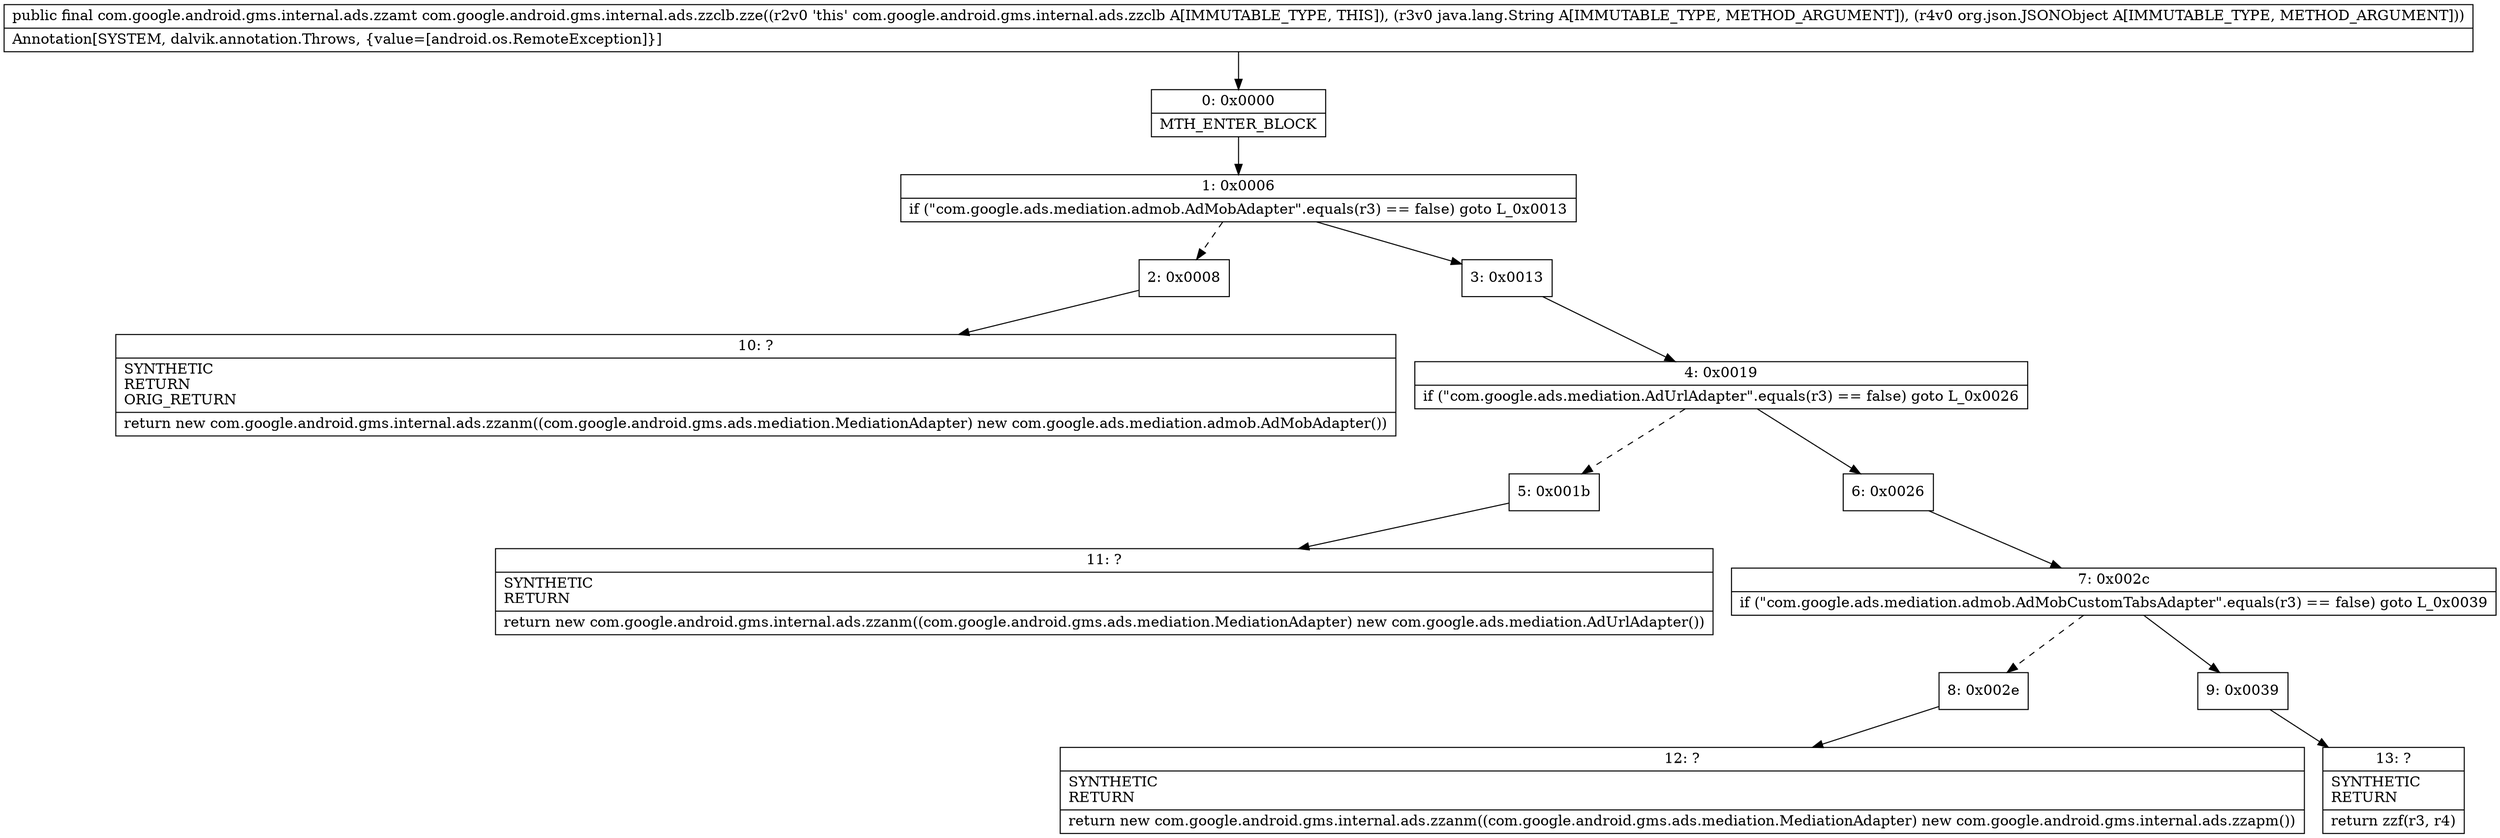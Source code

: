 digraph "CFG forcom.google.android.gms.internal.ads.zzclb.zze(Ljava\/lang\/String;Lorg\/json\/JSONObject;)Lcom\/google\/android\/gms\/internal\/ads\/zzamt;" {
Node_0 [shape=record,label="{0\:\ 0x0000|MTH_ENTER_BLOCK\l}"];
Node_1 [shape=record,label="{1\:\ 0x0006|if (\"com.google.ads.mediation.admob.AdMobAdapter\".equals(r3) == false) goto L_0x0013\l}"];
Node_2 [shape=record,label="{2\:\ 0x0008}"];
Node_3 [shape=record,label="{3\:\ 0x0013}"];
Node_4 [shape=record,label="{4\:\ 0x0019|if (\"com.google.ads.mediation.AdUrlAdapter\".equals(r3) == false) goto L_0x0026\l}"];
Node_5 [shape=record,label="{5\:\ 0x001b}"];
Node_6 [shape=record,label="{6\:\ 0x0026}"];
Node_7 [shape=record,label="{7\:\ 0x002c|if (\"com.google.ads.mediation.admob.AdMobCustomTabsAdapter\".equals(r3) == false) goto L_0x0039\l}"];
Node_8 [shape=record,label="{8\:\ 0x002e}"];
Node_9 [shape=record,label="{9\:\ 0x0039}"];
Node_10 [shape=record,label="{10\:\ ?|SYNTHETIC\lRETURN\lORIG_RETURN\l|return new com.google.android.gms.internal.ads.zzanm((com.google.android.gms.ads.mediation.MediationAdapter) new com.google.ads.mediation.admob.AdMobAdapter())\l}"];
Node_11 [shape=record,label="{11\:\ ?|SYNTHETIC\lRETURN\l|return new com.google.android.gms.internal.ads.zzanm((com.google.android.gms.ads.mediation.MediationAdapter) new com.google.ads.mediation.AdUrlAdapter())\l}"];
Node_12 [shape=record,label="{12\:\ ?|SYNTHETIC\lRETURN\l|return new com.google.android.gms.internal.ads.zzanm((com.google.android.gms.ads.mediation.MediationAdapter) new com.google.android.gms.internal.ads.zzapm())\l}"];
Node_13 [shape=record,label="{13\:\ ?|SYNTHETIC\lRETURN\l|return zzf(r3, r4)\l}"];
MethodNode[shape=record,label="{public final com.google.android.gms.internal.ads.zzamt com.google.android.gms.internal.ads.zzclb.zze((r2v0 'this' com.google.android.gms.internal.ads.zzclb A[IMMUTABLE_TYPE, THIS]), (r3v0 java.lang.String A[IMMUTABLE_TYPE, METHOD_ARGUMENT]), (r4v0 org.json.JSONObject A[IMMUTABLE_TYPE, METHOD_ARGUMENT]))  | Annotation[SYSTEM, dalvik.annotation.Throws, \{value=[android.os.RemoteException]\}]\l}"];
MethodNode -> Node_0;
Node_0 -> Node_1;
Node_1 -> Node_2[style=dashed];
Node_1 -> Node_3;
Node_2 -> Node_10;
Node_3 -> Node_4;
Node_4 -> Node_5[style=dashed];
Node_4 -> Node_6;
Node_5 -> Node_11;
Node_6 -> Node_7;
Node_7 -> Node_8[style=dashed];
Node_7 -> Node_9;
Node_8 -> Node_12;
Node_9 -> Node_13;
}

